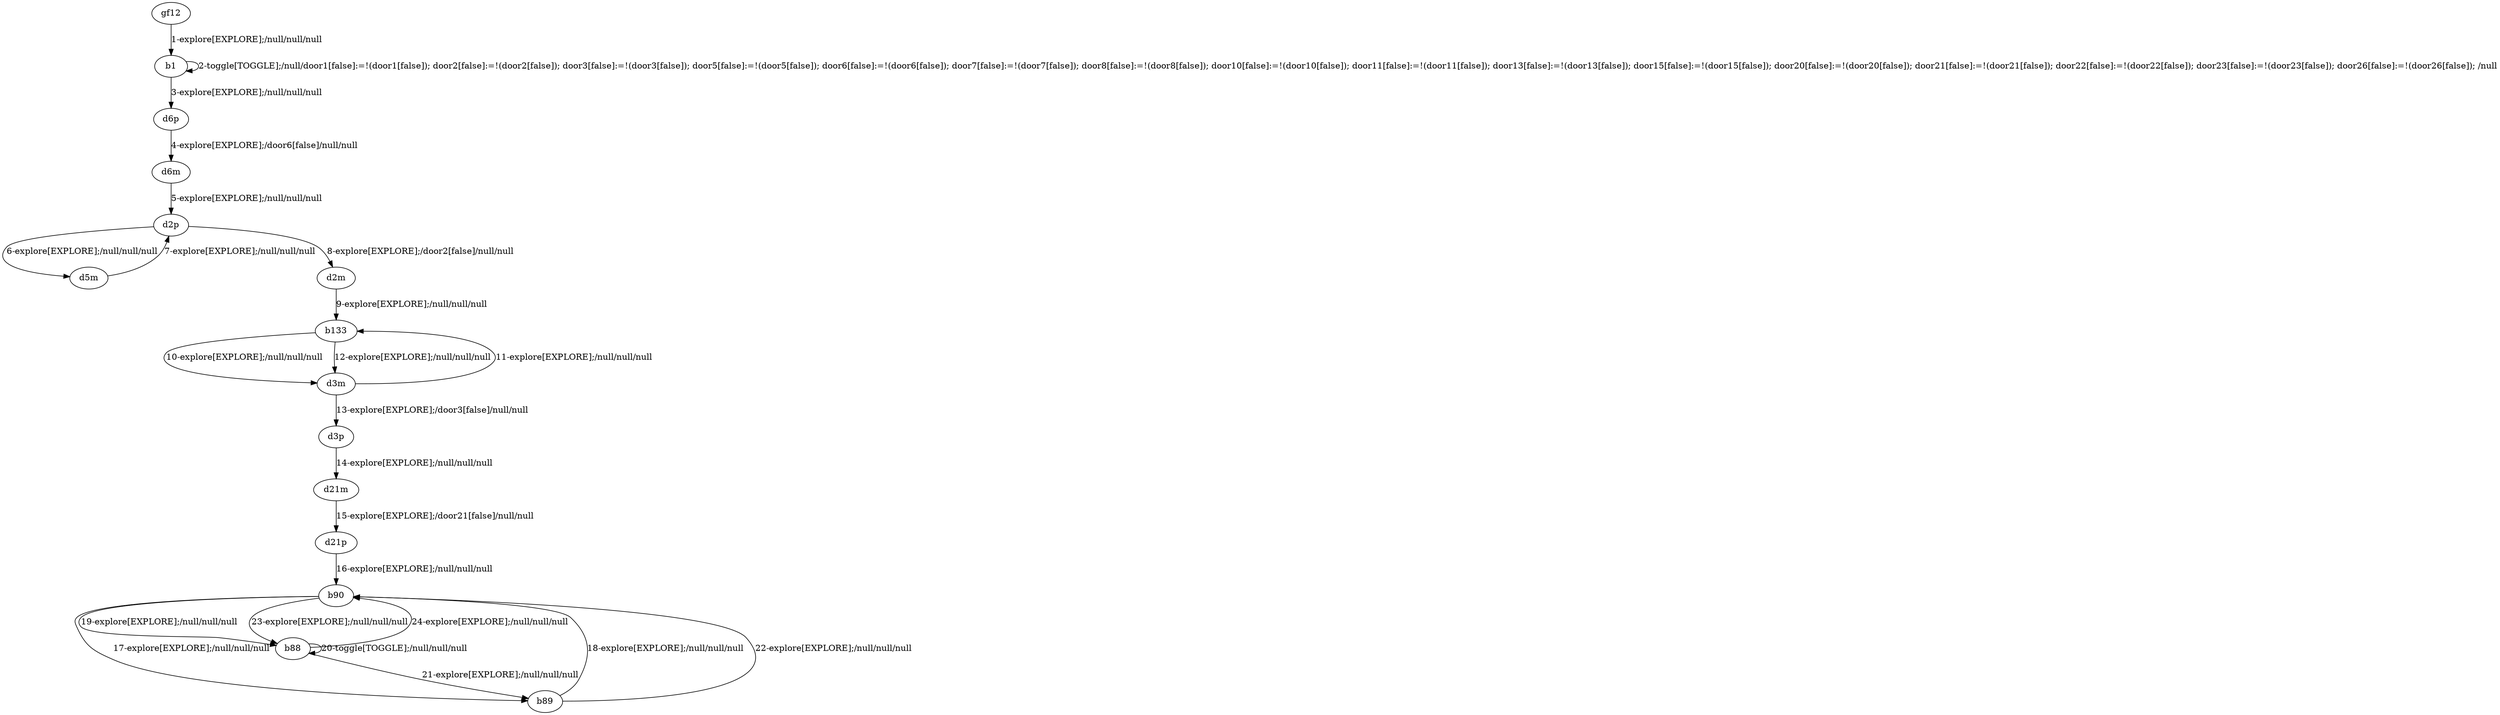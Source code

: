 # Total number of goals covered by this test: 1
# b88 --> b90

digraph g {
"gf12" -> "b1" [label = "1-explore[EXPLORE];/null/null/null"];
"b1" -> "b1" [label = "2-toggle[TOGGLE];/null/door1[false]:=!(door1[false]); door2[false]:=!(door2[false]); door3[false]:=!(door3[false]); door5[false]:=!(door5[false]); door6[false]:=!(door6[false]); door7[false]:=!(door7[false]); door8[false]:=!(door8[false]); door10[false]:=!(door10[false]); door11[false]:=!(door11[false]); door13[false]:=!(door13[false]); door15[false]:=!(door15[false]); door20[false]:=!(door20[false]); door21[false]:=!(door21[false]); door22[false]:=!(door22[false]); door23[false]:=!(door23[false]); door26[false]:=!(door26[false]); /null"];
"b1" -> "d6p" [label = "3-explore[EXPLORE];/null/null/null"];
"d6p" -> "d6m" [label = "4-explore[EXPLORE];/door6[false]/null/null"];
"d6m" -> "d2p" [label = "5-explore[EXPLORE];/null/null/null"];
"d2p" -> "d5m" [label = "6-explore[EXPLORE];/null/null/null"];
"d5m" -> "d2p" [label = "7-explore[EXPLORE];/null/null/null"];
"d2p" -> "d2m" [label = "8-explore[EXPLORE];/door2[false]/null/null"];
"d2m" -> "b133" [label = "9-explore[EXPLORE];/null/null/null"];
"b133" -> "d3m" [label = "10-explore[EXPLORE];/null/null/null"];
"d3m" -> "b133" [label = "11-explore[EXPLORE];/null/null/null"];
"b133" -> "d3m" [label = "12-explore[EXPLORE];/null/null/null"];
"d3m" -> "d3p" [label = "13-explore[EXPLORE];/door3[false]/null/null"];
"d3p" -> "d21m" [label = "14-explore[EXPLORE];/null/null/null"];
"d21m" -> "d21p" [label = "15-explore[EXPLORE];/door21[false]/null/null"];
"d21p" -> "b90" [label = "16-explore[EXPLORE];/null/null/null"];
"b90" -> "b89" [label = "17-explore[EXPLORE];/null/null/null"];
"b89" -> "b90" [label = "18-explore[EXPLORE];/null/null/null"];
"b90" -> "b88" [label = "19-explore[EXPLORE];/null/null/null"];
"b88" -> "b88" [label = "20-toggle[TOGGLE];/null/null/null"];
"b88" -> "b89" [label = "21-explore[EXPLORE];/null/null/null"];
"b89" -> "b90" [label = "22-explore[EXPLORE];/null/null/null"];
"b90" -> "b88" [label = "23-explore[EXPLORE];/null/null/null"];
"b88" -> "b90" [label = "24-explore[EXPLORE];/null/null/null"];
}